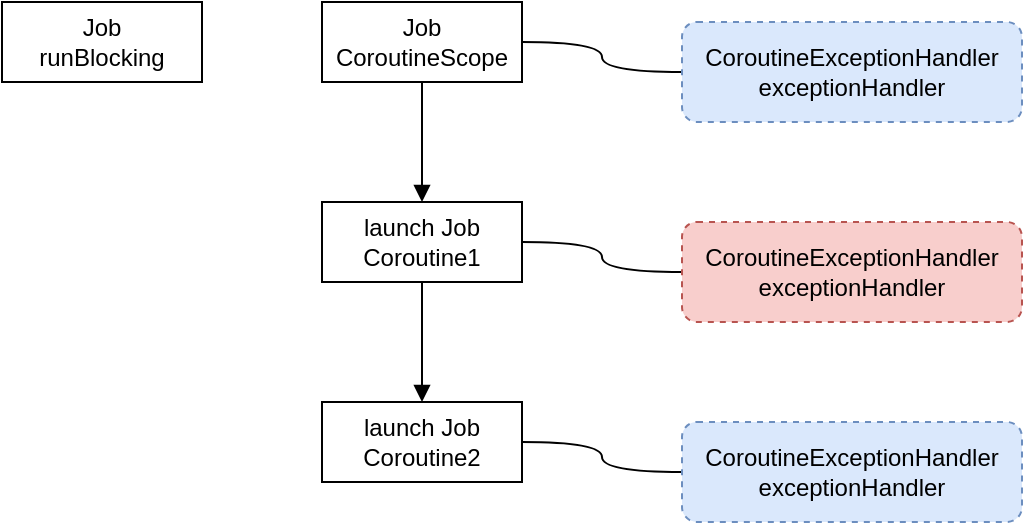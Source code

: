 <mxfile version="26.1.1">
  <diagram name="Page-1" id="d-CJclMxC2RRjFJRh-sm">
    <mxGraphModel dx="1114" dy="878" grid="1" gridSize="10" guides="1" tooltips="1" connect="1" arrows="1" fold="1" page="1" pageScale="1" pageWidth="827" pageHeight="1169" math="0" shadow="0">
      <root>
        <mxCell id="0" />
        <mxCell id="1" parent="0" />
        <mxCell id="x6aq50YO2quWte2WLcAP-16" style="edgeStyle=orthogonalEdgeStyle;rounded=0;orthogonalLoop=1;jettySize=auto;html=1;entryX=0.5;entryY=0;entryDx=0;entryDy=0;endArrow=block;endFill=1;" edge="1" parent="1" source="x6aq50YO2quWte2WLcAP-2" target="x6aq50YO2quWte2WLcAP-14">
          <mxGeometry relative="1" as="geometry" />
        </mxCell>
        <mxCell id="x6aq50YO2quWte2WLcAP-21" style="edgeStyle=orthogonalEdgeStyle;rounded=0;orthogonalLoop=1;jettySize=auto;html=1;entryX=0;entryY=0.5;entryDx=0;entryDy=0;curved=1;endArrow=none;startFill=0;" edge="1" parent="1" source="x6aq50YO2quWte2WLcAP-2" target="x6aq50YO2quWte2WLcAP-18">
          <mxGeometry relative="1" as="geometry" />
        </mxCell>
        <mxCell id="x6aq50YO2quWte2WLcAP-2" value="Job&lt;div&gt;CoroutineScope&lt;/div&gt;" style="rounded=0;whiteSpace=wrap;html=1;" vertex="1" parent="1">
          <mxGeometry x="280" y="120" width="100" height="40" as="geometry" />
        </mxCell>
        <mxCell id="x6aq50YO2quWte2WLcAP-4" value="Job&lt;div&gt;runBlocking&lt;/div&gt;" style="rounded=0;whiteSpace=wrap;html=1;" vertex="1" parent="1">
          <mxGeometry x="120" y="120" width="100" height="40" as="geometry" />
        </mxCell>
        <mxCell id="x6aq50YO2quWte2WLcAP-17" style="edgeStyle=orthogonalEdgeStyle;rounded=0;orthogonalLoop=1;jettySize=auto;html=1;entryX=0.5;entryY=0;entryDx=0;entryDy=0;endArrow=block;endFill=1;" edge="1" parent="1" source="x6aq50YO2quWte2WLcAP-14" target="x6aq50YO2quWte2WLcAP-15">
          <mxGeometry relative="1" as="geometry" />
        </mxCell>
        <mxCell id="x6aq50YO2quWte2WLcAP-22" style="edgeStyle=orthogonalEdgeStyle;rounded=0;orthogonalLoop=1;jettySize=auto;html=1;curved=1;endArrow=none;startFill=0;" edge="1" parent="1" source="x6aq50YO2quWte2WLcAP-14" target="x6aq50YO2quWte2WLcAP-19">
          <mxGeometry relative="1" as="geometry" />
        </mxCell>
        <mxCell id="x6aq50YO2quWte2WLcAP-14" value="launch Job&lt;div&gt;Coroutine1&lt;/div&gt;" style="rounded=0;whiteSpace=wrap;html=1;" vertex="1" parent="1">
          <mxGeometry x="280" y="220" width="100" height="40" as="geometry" />
        </mxCell>
        <mxCell id="x6aq50YO2quWte2WLcAP-23" style="edgeStyle=orthogonalEdgeStyle;rounded=0;orthogonalLoop=1;jettySize=auto;html=1;entryX=0;entryY=0.5;entryDx=0;entryDy=0;curved=1;endArrow=none;startFill=0;" edge="1" parent="1" source="x6aq50YO2quWte2WLcAP-15" target="x6aq50YO2quWte2WLcAP-20">
          <mxGeometry relative="1" as="geometry" />
        </mxCell>
        <mxCell id="x6aq50YO2quWte2WLcAP-15" value="launch Job&lt;div&gt;Coroutine2&lt;/div&gt;" style="rounded=0;whiteSpace=wrap;html=1;" vertex="1" parent="1">
          <mxGeometry x="280" y="320" width="100" height="40" as="geometry" />
        </mxCell>
        <mxCell id="x6aq50YO2quWte2WLcAP-18" value="CoroutineExceptionHandler&lt;div&gt;exceptionHandler&lt;/div&gt;" style="rounded=1;whiteSpace=wrap;html=1;dashed=1;fillColor=#dae8fc;strokeColor=#6c8ebf;" vertex="1" parent="1">
          <mxGeometry x="460" y="130" width="170" height="50" as="geometry" />
        </mxCell>
        <mxCell id="x6aq50YO2quWte2WLcAP-19" value="CoroutineExceptionHandler&lt;div&gt;exceptionHandler&lt;/div&gt;" style="rounded=1;whiteSpace=wrap;html=1;dashed=1;fillColor=#f8cecc;strokeColor=#b85450;" vertex="1" parent="1">
          <mxGeometry x="460" y="230" width="170" height="50" as="geometry" />
        </mxCell>
        <mxCell id="x6aq50YO2quWte2WLcAP-20" value="CoroutineExceptionHandler&lt;div&gt;exceptionHandler&lt;/div&gt;" style="rounded=1;whiteSpace=wrap;html=1;dashed=1;fillColor=#dae8fc;strokeColor=#6c8ebf;" vertex="1" parent="1">
          <mxGeometry x="460" y="330" width="170" height="50" as="geometry" />
        </mxCell>
      </root>
    </mxGraphModel>
  </diagram>
</mxfile>
